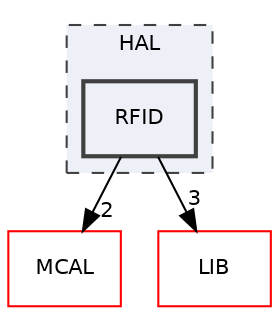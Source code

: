 digraph "HAL/RFID"
{
 // LATEX_PDF_SIZE
  edge [fontname="Helvetica",fontsize="10",labelfontname="Helvetica",labelfontsize="10"];
  node [fontname="Helvetica",fontsize="10",shape=record];
  compound=true
  subgraph clusterdir_c5b59151d6c1325e022e4ba605eb40f8 {
    graph [ bgcolor="#edf0f7", pencolor="grey25", style="filled,dashed,", label="HAL", fontname="Helvetica", fontsize="10", URL="dir_c5b59151d6c1325e022e4ba605eb40f8.html"]
  dir_2bc2ed7838b4ee6157dc5f7cf7829e68 [shape=box, label="RFID", style="filled,bold,", fillcolor="#edf0f7", color="grey25", URL="dir_2bc2ed7838b4ee6157dc5f7cf7829e68.html"];
  }
  dir_aeef58f5a946ad8e66cca46db86d7cf5 [shape=box, label="MCAL", style="", fillcolor="#edf0f7", color="red", URL="dir_aeef58f5a946ad8e66cca46db86d7cf5.html"];
  dir_c49787b21523dfcd643eafa322448430 [shape=box, label="LIB", style="", fillcolor="#edf0f7", color="red", URL="dir_c49787b21523dfcd643eafa322448430.html"];
  dir_2bc2ed7838b4ee6157dc5f7cf7829e68->dir_aeef58f5a946ad8e66cca46db86d7cf5 [headlabel="2", labeldistance=1.5 headhref="dir_000012_000009.html"];
  dir_2bc2ed7838b4ee6157dc5f7cf7829e68->dir_c49787b21523dfcd643eafa322448430 [headlabel="3", labeldistance=1.5 headhref="dir_000012_000007.html"];
}
